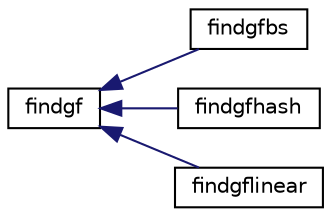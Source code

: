 digraph "Graphical Class Hierarchy"
{
  edge [fontname="Helvetica",fontsize="10",labelfontname="Helvetica",labelfontsize="10"];
  node [fontname="Helvetica",fontsize="10",shape=record];
  rankdir="LR";
  Node1 [label="findgf",height=0.2,width=0.4,color="black", fillcolor="white", style="filled",URL="$classfindgf.html",tooltip="Class findgf. "];
  Node1 -> Node2 [dir="back",color="midnightblue",fontsize="10",style="solid",fontname="Helvetica"];
  Node2 [label="findgfbs",height=0.2,width=0.4,color="black", fillcolor="white", style="filled",URL="$classfindgfbs.html",tooltip="Class findgfbs. "];
  Node1 -> Node3 [dir="back",color="midnightblue",fontsize="10",style="solid",fontname="Helvetica"];
  Node3 [label="findgfhash",height=0.2,width=0.4,color="black", fillcolor="white", style="filled",URL="$classfindgfhash.html",tooltip="Class findgfhash. "];
  Node1 -> Node4 [dir="back",color="midnightblue",fontsize="10",style="solid",fontname="Helvetica"];
  Node4 [label="findgflinear",height=0.2,width=0.4,color="black", fillcolor="white", style="filled",URL="$classfindgflinear.html",tooltip="Class findgflinear. "];
}
